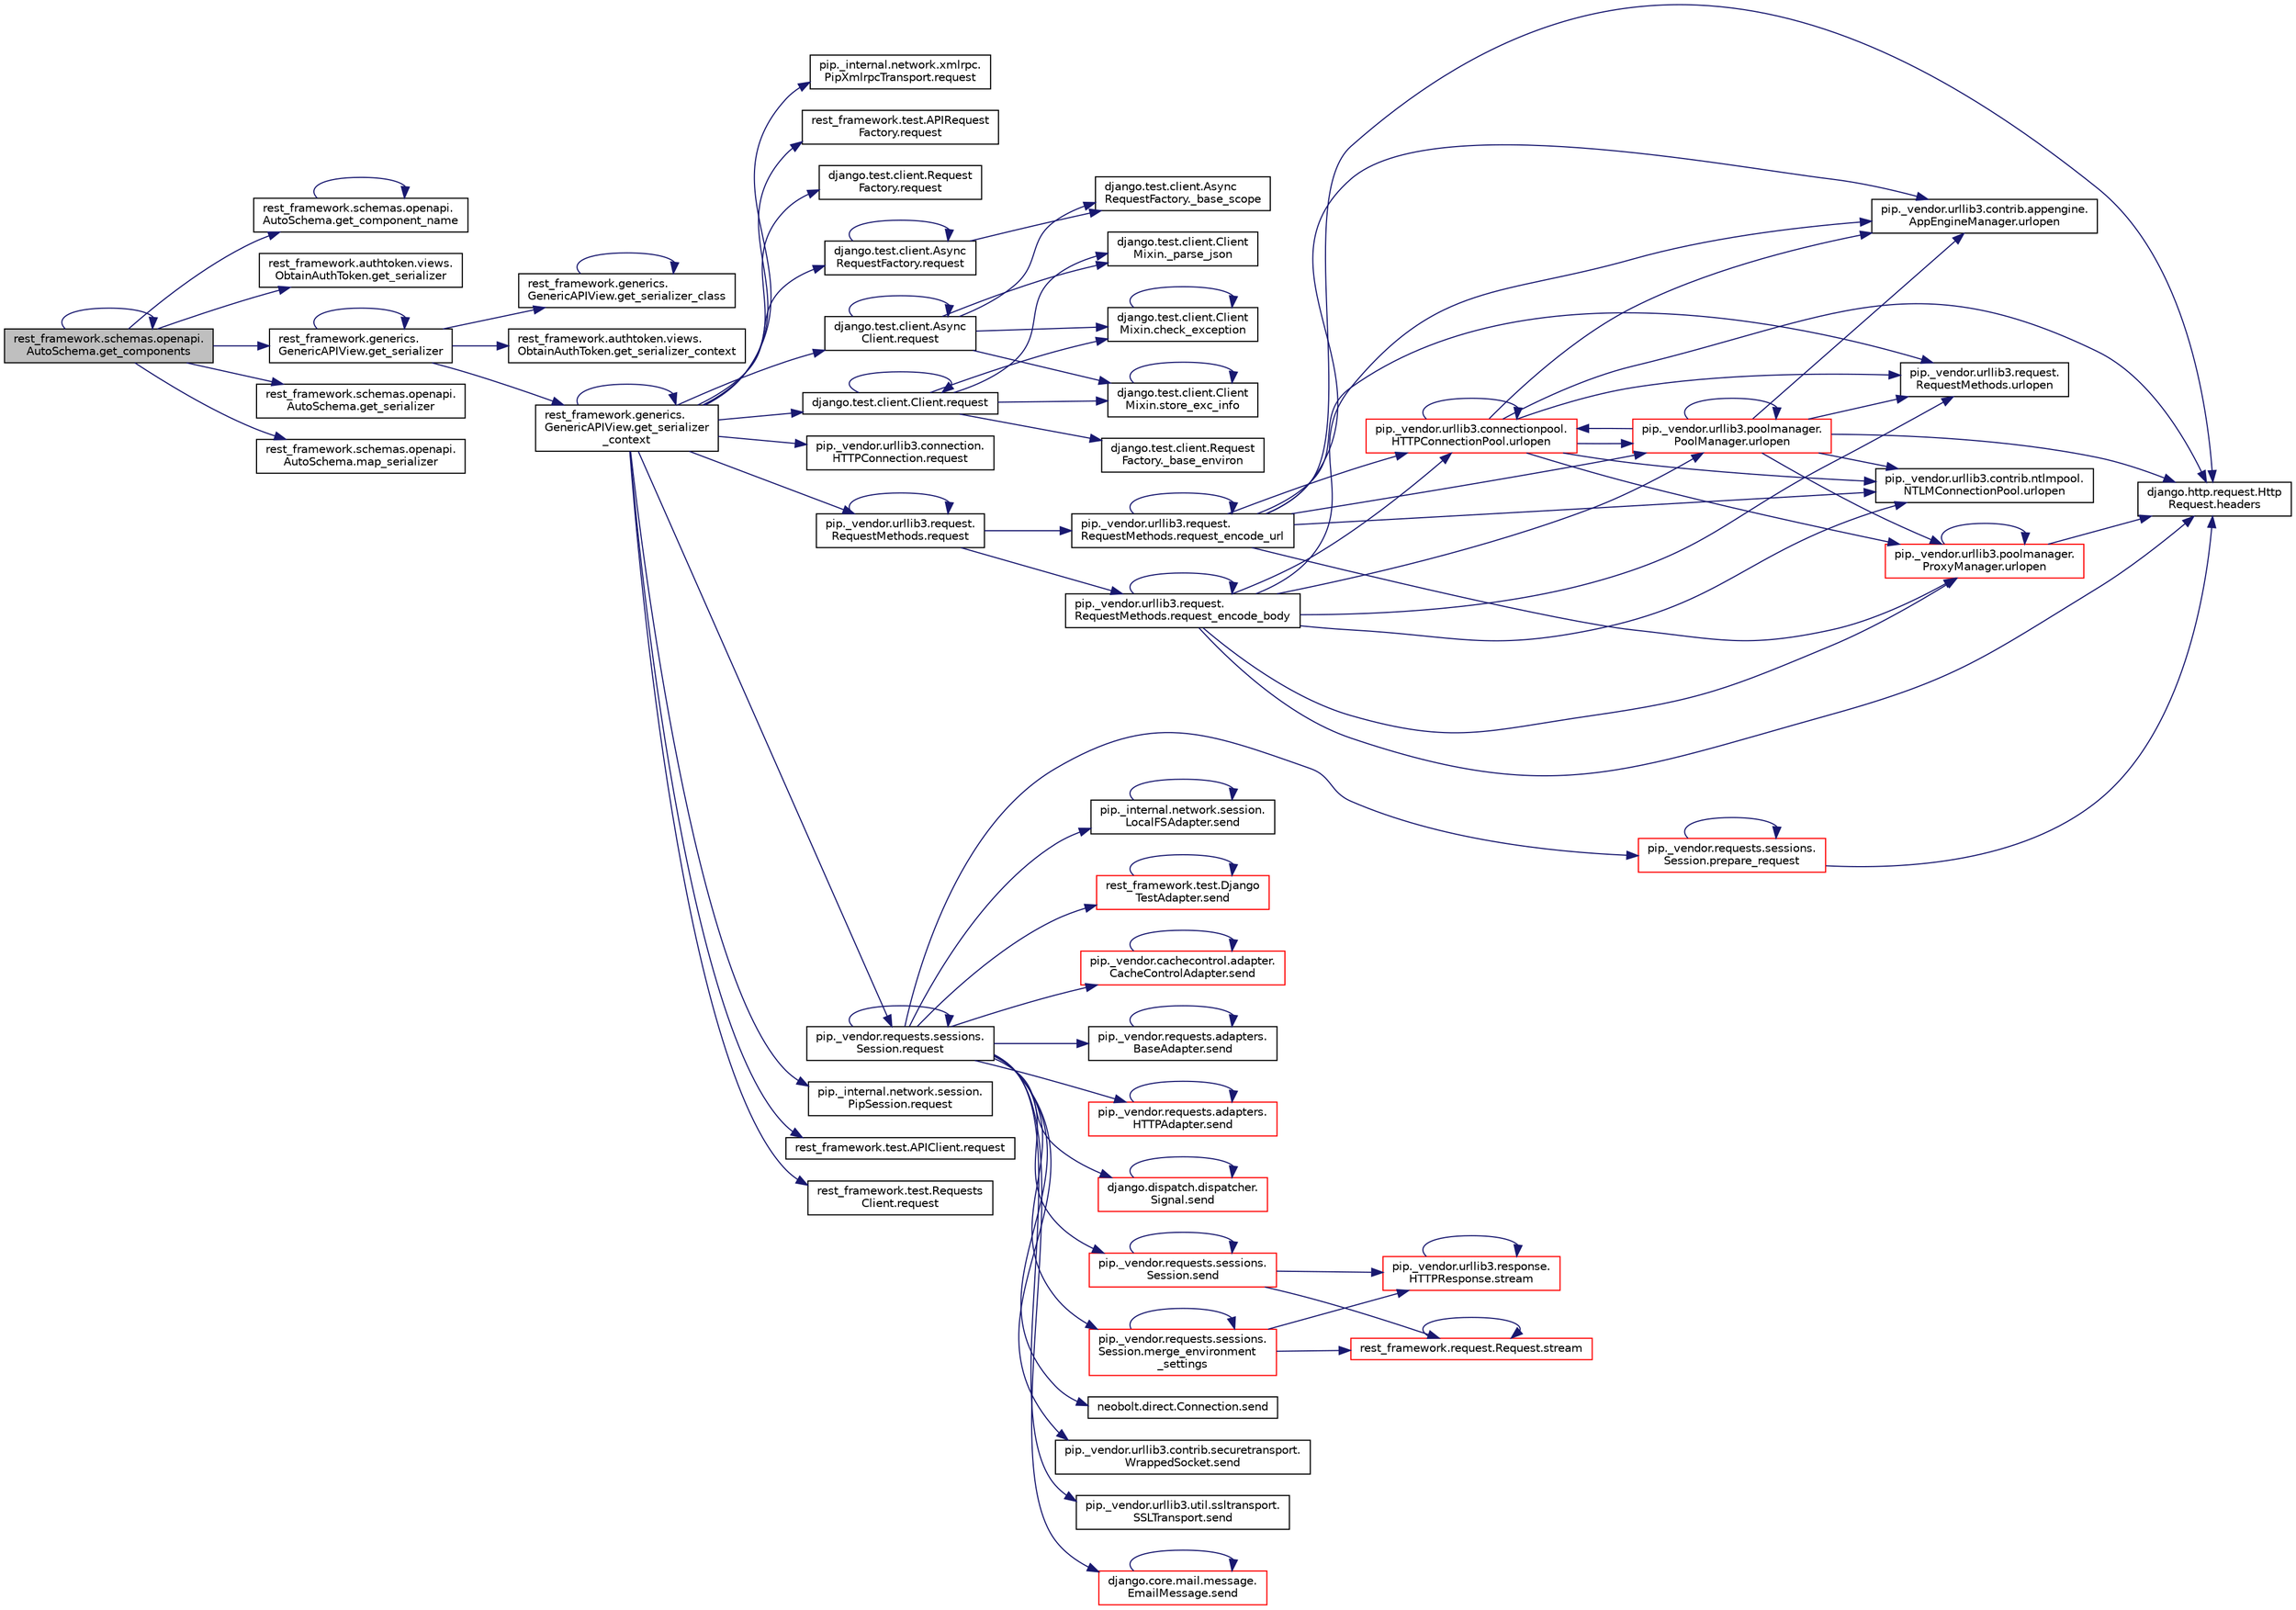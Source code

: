 digraph "rest_framework.schemas.openapi.AutoSchema.get_components"
{
 // LATEX_PDF_SIZE
  edge [fontname="Helvetica",fontsize="10",labelfontname="Helvetica",labelfontsize="10"];
  node [fontname="Helvetica",fontsize="10",shape=record];
  rankdir="LR";
  Node1 [label="rest_framework.schemas.openapi.\lAutoSchema.get_components",height=0.2,width=0.4,color="black", fillcolor="grey75", style="filled", fontcolor="black",tooltip=" "];
  Node1 -> Node2 [color="midnightblue",fontsize="10",style="solid",fontname="Helvetica"];
  Node2 [label="rest_framework.schemas.openapi.\lAutoSchema.get_component_name",height=0.2,width=0.4,color="black", fillcolor="white", style="filled",URL="$d4/d22/classrest__framework_1_1schemas_1_1openapi_1_1_auto_schema.html#af6d653a6ba60b955c06d89343a594186",tooltip=" "];
  Node2 -> Node2 [color="midnightblue",fontsize="10",style="solid",fontname="Helvetica"];
  Node1 -> Node1 [color="midnightblue",fontsize="10",style="solid",fontname="Helvetica"];
  Node1 -> Node3 [color="midnightblue",fontsize="10",style="solid",fontname="Helvetica"];
  Node3 [label="rest_framework.authtoken.views.\lObtainAuthToken.get_serializer",height=0.2,width=0.4,color="black", fillcolor="white", style="filled",URL="$df/d0a/classrest__framework_1_1authtoken_1_1views_1_1_obtain_auth_token.html#a64e052c41b386679983f29ed0cf841cc",tooltip=" "];
  Node1 -> Node4 [color="midnightblue",fontsize="10",style="solid",fontname="Helvetica"];
  Node4 [label="rest_framework.generics.\lGenericAPIView.get_serializer",height=0.2,width=0.4,color="black", fillcolor="white", style="filled",URL="$d9/d8f/classrest__framework_1_1generics_1_1_generic_a_p_i_view.html#ac90a1255125539486d46daee1bef8a32",tooltip=" "];
  Node4 -> Node4 [color="midnightblue",fontsize="10",style="solid",fontname="Helvetica"];
  Node4 -> Node5 [color="midnightblue",fontsize="10",style="solid",fontname="Helvetica"];
  Node5 [label="rest_framework.generics.\lGenericAPIView.get_serializer_class",height=0.2,width=0.4,color="black", fillcolor="white", style="filled",URL="$d9/d8f/classrest__framework_1_1generics_1_1_generic_a_p_i_view.html#ad9f3e5be976fc54f0e3fd27cec0abbce",tooltip=" "];
  Node5 -> Node5 [color="midnightblue",fontsize="10",style="solid",fontname="Helvetica"];
  Node4 -> Node6 [color="midnightblue",fontsize="10",style="solid",fontname="Helvetica"];
  Node6 [label="rest_framework.authtoken.views.\lObtainAuthToken.get_serializer_context",height=0.2,width=0.4,color="black", fillcolor="white", style="filled",URL="$df/d0a/classrest__framework_1_1authtoken_1_1views_1_1_obtain_auth_token.html#a64d6f1ebec0b9a5c857d2274691539cf",tooltip=" "];
  Node4 -> Node7 [color="midnightblue",fontsize="10",style="solid",fontname="Helvetica"];
  Node7 [label="rest_framework.generics.\lGenericAPIView.get_serializer\l_context",height=0.2,width=0.4,color="black", fillcolor="white", style="filled",URL="$d9/d8f/classrest__framework_1_1generics_1_1_generic_a_p_i_view.html#a3159afb09b75adc57becfe8911f565b3",tooltip=" "];
  Node7 -> Node7 [color="midnightblue",fontsize="10",style="solid",fontname="Helvetica"];
  Node7 -> Node8 [color="midnightblue",fontsize="10",style="solid",fontname="Helvetica"];
  Node8 [label="pip._internal.network.xmlrpc.\lPipXmlrpcTransport.request",height=0.2,width=0.4,color="black", fillcolor="white", style="filled",URL="$dd/d8a/classpip_1_1__internal_1_1network_1_1xmlrpc_1_1_pip_xmlrpc_transport.html#adb84317dcc522d845a56ce9cc4f82522",tooltip=" "];
  Node7 -> Node9 [color="midnightblue",fontsize="10",style="solid",fontname="Helvetica"];
  Node9 [label="rest_framework.test.APIRequest\lFactory.request",height=0.2,width=0.4,color="black", fillcolor="white", style="filled",URL="$da/d3c/classrest__framework_1_1test_1_1_a_p_i_request_factory.html#abd5931aada009b9fb1f1577613acd058",tooltip=" "];
  Node7 -> Node10 [color="midnightblue",fontsize="10",style="solid",fontname="Helvetica"];
  Node10 [label="django.test.client.Request\lFactory.request",height=0.2,width=0.4,color="black", fillcolor="white", style="filled",URL="$db/d7f/classdjango_1_1test_1_1client_1_1_request_factory.html#a12550839ba4cbabcf38bff0d2ff69f0a",tooltip=" "];
  Node7 -> Node11 [color="midnightblue",fontsize="10",style="solid",fontname="Helvetica"];
  Node11 [label="django.test.client.Async\lRequestFactory.request",height=0.2,width=0.4,color="black", fillcolor="white", style="filled",URL="$d6/de5/classdjango_1_1test_1_1client_1_1_async_request_factory.html#a8dcee74bc0f05203aa2aa2aad95555a9",tooltip=" "];
  Node11 -> Node12 [color="midnightblue",fontsize="10",style="solid",fontname="Helvetica"];
  Node12 [label="django.test.client.Async\lRequestFactory._base_scope",height=0.2,width=0.4,color="black", fillcolor="white", style="filled",URL="$d6/de5/classdjango_1_1test_1_1client_1_1_async_request_factory.html#a0f3b06a02852c6111eaab5a2c6b6b4fd",tooltip=" "];
  Node11 -> Node11 [color="midnightblue",fontsize="10",style="solid",fontname="Helvetica"];
  Node7 -> Node13 [color="midnightblue",fontsize="10",style="solid",fontname="Helvetica"];
  Node13 [label="django.test.client.Client.request",height=0.2,width=0.4,color="black", fillcolor="white", style="filled",URL="$d2/d2e/classdjango_1_1test_1_1client_1_1_client.html#a4b25cead120a234c08a522e016cb6138",tooltip=" "];
  Node13 -> Node14 [color="midnightblue",fontsize="10",style="solid",fontname="Helvetica"];
  Node14 [label="django.test.client.Request\lFactory._base_environ",height=0.2,width=0.4,color="black", fillcolor="white", style="filled",URL="$db/d7f/classdjango_1_1test_1_1client_1_1_request_factory.html#aebfbaaf544ab47e0aaaa3a282ab99dc2",tooltip=" "];
  Node13 -> Node15 [color="midnightblue",fontsize="10",style="solid",fontname="Helvetica"];
  Node15 [label="django.test.client.Client\lMixin._parse_json",height=0.2,width=0.4,color="black", fillcolor="white", style="filled",URL="$da/dd7/classdjango_1_1test_1_1client_1_1_client_mixin.html#a8286559999fe1a685cf2a3e398b01883",tooltip=" "];
  Node13 -> Node16 [color="midnightblue",fontsize="10",style="solid",fontname="Helvetica"];
  Node16 [label="django.test.client.Client\lMixin.check_exception",height=0.2,width=0.4,color="black", fillcolor="white", style="filled",URL="$da/dd7/classdjango_1_1test_1_1client_1_1_client_mixin.html#a3e5eb4fb98154c3fee071554699b0a02",tooltip=" "];
  Node16 -> Node16 [color="midnightblue",fontsize="10",style="solid",fontname="Helvetica"];
  Node13 -> Node13 [color="midnightblue",fontsize="10",style="solid",fontname="Helvetica"];
  Node13 -> Node17 [color="midnightblue",fontsize="10",style="solid",fontname="Helvetica"];
  Node17 [label="django.test.client.Client\lMixin.store_exc_info",height=0.2,width=0.4,color="black", fillcolor="white", style="filled",URL="$da/dd7/classdjango_1_1test_1_1client_1_1_client_mixin.html#a97e2ed480f9ee415e64f1764bdd38c31",tooltip=" "];
  Node17 -> Node17 [color="midnightblue",fontsize="10",style="solid",fontname="Helvetica"];
  Node7 -> Node18 [color="midnightblue",fontsize="10",style="solid",fontname="Helvetica"];
  Node18 [label="django.test.client.Async\lClient.request",height=0.2,width=0.4,color="black", fillcolor="white", style="filled",URL="$d9/dd7/classdjango_1_1test_1_1client_1_1_async_client.html#a38330cfdf01cb69d3dd0bdb8b9777bd9",tooltip=" "];
  Node18 -> Node12 [color="midnightblue",fontsize="10",style="solid",fontname="Helvetica"];
  Node18 -> Node15 [color="midnightblue",fontsize="10",style="solid",fontname="Helvetica"];
  Node18 -> Node16 [color="midnightblue",fontsize="10",style="solid",fontname="Helvetica"];
  Node18 -> Node18 [color="midnightblue",fontsize="10",style="solid",fontname="Helvetica"];
  Node18 -> Node17 [color="midnightblue",fontsize="10",style="solid",fontname="Helvetica"];
  Node7 -> Node19 [color="midnightblue",fontsize="10",style="solid",fontname="Helvetica"];
  Node19 [label="pip._vendor.urllib3.connection.\lHTTPConnection.request",height=0.2,width=0.4,color="black", fillcolor="white", style="filled",URL="$d2/d75/classpip_1_1__vendor_1_1urllib3_1_1connection_1_1_h_t_t_p_connection.html#ae44707607a133fa0d27085cc2ea9ef85",tooltip=" "];
  Node7 -> Node20 [color="midnightblue",fontsize="10",style="solid",fontname="Helvetica"];
  Node20 [label="pip._vendor.urllib3.request.\lRequestMethods.request",height=0.2,width=0.4,color="black", fillcolor="white", style="filled",URL="$de/d48/classpip_1_1__vendor_1_1urllib3_1_1request_1_1_request_methods.html#a875ca454fac77c856bdf0cbe44f8fb64",tooltip=" "];
  Node20 -> Node20 [color="midnightblue",fontsize="10",style="solid",fontname="Helvetica"];
  Node20 -> Node21 [color="midnightblue",fontsize="10",style="solid",fontname="Helvetica"];
  Node21 [label="pip._vendor.urllib3.request.\lRequestMethods.request_encode_body",height=0.2,width=0.4,color="black", fillcolor="white", style="filled",URL="$de/d48/classpip_1_1__vendor_1_1urllib3_1_1request_1_1_request_methods.html#aac879ba72efb676310e8298a97b07ef8",tooltip=" "];
  Node21 -> Node22 [color="midnightblue",fontsize="10",style="solid",fontname="Helvetica"];
  Node22 [label="django.http.request.Http\lRequest.headers",height=0.2,width=0.4,color="black", fillcolor="white", style="filled",URL="$d1/ded/classdjango_1_1http_1_1request_1_1_http_request.html#a0fed8b781301745131bfbbcaf6a415f9",tooltip=" "];
  Node21 -> Node21 [color="midnightblue",fontsize="10",style="solid",fontname="Helvetica"];
  Node21 -> Node23 [color="midnightblue",fontsize="10",style="solid",fontname="Helvetica"];
  Node23 [label="pip._vendor.urllib3.request.\lRequestMethods.urlopen",height=0.2,width=0.4,color="black", fillcolor="white", style="filled",URL="$de/d48/classpip_1_1__vendor_1_1urllib3_1_1request_1_1_request_methods.html#a53606b0ea8e4ad83aa5a1c75ab3a5ee8",tooltip=" "];
  Node21 -> Node24 [color="midnightblue",fontsize="10",style="solid",fontname="Helvetica"];
  Node24 [label="pip._vendor.urllib3.contrib.ntlmpool.\lNTLMConnectionPool.urlopen",height=0.2,width=0.4,color="black", fillcolor="white", style="filled",URL="$de/d51/classpip_1_1__vendor_1_1urllib3_1_1contrib_1_1ntlmpool_1_1_n_t_l_m_connection_pool.html#a623f3d73de05c5e06039781aef1b82c5",tooltip=" "];
  Node21 -> Node25 [color="midnightblue",fontsize="10",style="solid",fontname="Helvetica"];
  Node25 [label="pip._vendor.urllib3.connectionpool.\lHTTPConnectionPool.urlopen",height=0.2,width=0.4,color="red", fillcolor="white", style="filled",URL="$d7/d7c/classpip_1_1__vendor_1_1urllib3_1_1connectionpool_1_1_h_t_t_p_connection_pool.html#a2b735d39098003139c3dd615eff57406",tooltip=" "];
  Node25 -> Node22 [color="midnightblue",fontsize="10",style="solid",fontname="Helvetica"];
  Node25 -> Node23 [color="midnightblue",fontsize="10",style="solid",fontname="Helvetica"];
  Node25 -> Node24 [color="midnightblue",fontsize="10",style="solid",fontname="Helvetica"];
  Node25 -> Node25 [color="midnightblue",fontsize="10",style="solid",fontname="Helvetica"];
  Node25 -> Node38 [color="midnightblue",fontsize="10",style="solid",fontname="Helvetica"];
  Node38 [label="pip._vendor.urllib3.contrib.appengine.\lAppEngineManager.urlopen",height=0.2,width=0.4,color="black", fillcolor="white", style="filled",URL="$d6/da8/classpip_1_1__vendor_1_1urllib3_1_1contrib_1_1appengine_1_1_app_engine_manager.html#a255d845a998c8a6716a84096d77652ad",tooltip=" "];
  Node25 -> Node39 [color="midnightblue",fontsize="10",style="solid",fontname="Helvetica"];
  Node39 [label="pip._vendor.urllib3.poolmanager.\lPoolManager.urlopen",height=0.2,width=0.4,color="red", fillcolor="white", style="filled",URL="$db/d75/classpip_1_1__vendor_1_1urllib3_1_1poolmanager_1_1_pool_manager.html#a66b3d290c006a396a5969aa1b8dda606",tooltip=" "];
  Node39 -> Node22 [color="midnightblue",fontsize="10",style="solid",fontname="Helvetica"];
  Node39 -> Node23 [color="midnightblue",fontsize="10",style="solid",fontname="Helvetica"];
  Node39 -> Node24 [color="midnightblue",fontsize="10",style="solid",fontname="Helvetica"];
  Node39 -> Node25 [color="midnightblue",fontsize="10",style="solid",fontname="Helvetica"];
  Node39 -> Node38 [color="midnightblue",fontsize="10",style="solid",fontname="Helvetica"];
  Node39 -> Node39 [color="midnightblue",fontsize="10",style="solid",fontname="Helvetica"];
  Node39 -> Node48 [color="midnightblue",fontsize="10",style="solid",fontname="Helvetica"];
  Node48 [label="pip._vendor.urllib3.poolmanager.\lProxyManager.urlopen",height=0.2,width=0.4,color="red", fillcolor="white", style="filled",URL="$d6/df4/classpip_1_1__vendor_1_1urllib3_1_1poolmanager_1_1_proxy_manager.html#a68b6325b8aeaa3fc49302757dc612033",tooltip=" "];
  Node48 -> Node22 [color="midnightblue",fontsize="10",style="solid",fontname="Helvetica"];
  Node48 -> Node48 [color="midnightblue",fontsize="10",style="solid",fontname="Helvetica"];
  Node25 -> Node48 [color="midnightblue",fontsize="10",style="solid",fontname="Helvetica"];
  Node21 -> Node38 [color="midnightblue",fontsize="10",style="solid",fontname="Helvetica"];
  Node21 -> Node39 [color="midnightblue",fontsize="10",style="solid",fontname="Helvetica"];
  Node21 -> Node48 [color="midnightblue",fontsize="10",style="solid",fontname="Helvetica"];
  Node20 -> Node50 [color="midnightblue",fontsize="10",style="solid",fontname="Helvetica"];
  Node50 [label="pip._vendor.urllib3.request.\lRequestMethods.request_encode_url",height=0.2,width=0.4,color="black", fillcolor="white", style="filled",URL="$de/d48/classpip_1_1__vendor_1_1urllib3_1_1request_1_1_request_methods.html#ac51c7d4e15837f451bceb26cd4dd19a3",tooltip=" "];
  Node50 -> Node22 [color="midnightblue",fontsize="10",style="solid",fontname="Helvetica"];
  Node50 -> Node50 [color="midnightblue",fontsize="10",style="solid",fontname="Helvetica"];
  Node50 -> Node23 [color="midnightblue",fontsize="10",style="solid",fontname="Helvetica"];
  Node50 -> Node24 [color="midnightblue",fontsize="10",style="solid",fontname="Helvetica"];
  Node50 -> Node25 [color="midnightblue",fontsize="10",style="solid",fontname="Helvetica"];
  Node50 -> Node38 [color="midnightblue",fontsize="10",style="solid",fontname="Helvetica"];
  Node50 -> Node39 [color="midnightblue",fontsize="10",style="solid",fontname="Helvetica"];
  Node50 -> Node48 [color="midnightblue",fontsize="10",style="solid",fontname="Helvetica"];
  Node7 -> Node51 [color="midnightblue",fontsize="10",style="solid",fontname="Helvetica"];
  Node51 [label="pip._vendor.requests.sessions.\lSession.request",height=0.2,width=0.4,color="black", fillcolor="white", style="filled",URL="$da/de9/classpip_1_1__vendor_1_1requests_1_1sessions_1_1_session.html#a718b60e99280c6ef1a346cb6dc0a90c8",tooltip=" "];
  Node51 -> Node52 [color="midnightblue",fontsize="10",style="solid",fontname="Helvetica"];
  Node52 [label="pip._vendor.requests.sessions.\lSession.merge_environment\l_settings",height=0.2,width=0.4,color="red", fillcolor="white", style="filled",URL="$da/de9/classpip_1_1__vendor_1_1requests_1_1sessions_1_1_session.html#a281aa976ac215f2b76d4309e4091a7a4",tooltip=" "];
  Node52 -> Node52 [color="midnightblue",fontsize="10",style="solid",fontname="Helvetica"];
  Node52 -> Node53 [color="midnightblue",fontsize="10",style="solid",fontname="Helvetica"];
  Node53 [label="rest_framework.request.Request.stream",height=0.2,width=0.4,color="red", fillcolor="white", style="filled",URL="$d9/d48/classrest__framework_1_1request_1_1_request.html#af4b0ad5f3b472837e6bc511bbe8ef6ee",tooltip=" "];
  Node53 -> Node53 [color="midnightblue",fontsize="10",style="solid",fontname="Helvetica"];
  Node52 -> Node55 [color="midnightblue",fontsize="10",style="solid",fontname="Helvetica"];
  Node55 [label="pip._vendor.urllib3.response.\lHTTPResponse.stream",height=0.2,width=0.4,color="red", fillcolor="white", style="filled",URL="$dd/d5a/classpip_1_1__vendor_1_1urllib3_1_1response_1_1_h_t_t_p_response.html#aad7ca8755c86a2cfe56f28e64b7f9e77",tooltip=" "];
  Node55 -> Node55 [color="midnightblue",fontsize="10",style="solid",fontname="Helvetica"];
  Node51 -> Node5531 [color="midnightblue",fontsize="10",style="solid",fontname="Helvetica"];
  Node5531 [label="pip._vendor.requests.sessions.\lSession.prepare_request",height=0.2,width=0.4,color="red", fillcolor="white", style="filled",URL="$da/de9/classpip_1_1__vendor_1_1requests_1_1sessions_1_1_session.html#a9ff769c5610b100b08ca3a357b44eb2a",tooltip=" "];
  Node5531 -> Node22 [color="midnightblue",fontsize="10",style="solid",fontname="Helvetica"];
  Node5531 -> Node5531 [color="midnightblue",fontsize="10",style="solid",fontname="Helvetica"];
  Node51 -> Node51 [color="midnightblue",fontsize="10",style="solid",fontname="Helvetica"];
  Node51 -> Node2836 [color="midnightblue",fontsize="10",style="solid",fontname="Helvetica"];
  Node2836 [label="neobolt.direct.Connection.send",height=0.2,width=0.4,color="black", fillcolor="white", style="filled",URL="$d8/db4/classneobolt_1_1direct_1_1_connection.html#a57f1249f7411c31d732c3960e81dde43",tooltip=" "];
  Node51 -> Node2837 [color="midnightblue",fontsize="10",style="solid",fontname="Helvetica"];
  Node2837 [label="pip._vendor.urllib3.contrib.securetransport.\lWrappedSocket.send",height=0.2,width=0.4,color="black", fillcolor="white", style="filled",URL="$da/dfd/classpip_1_1__vendor_1_1urllib3_1_1contrib_1_1securetransport_1_1_wrapped_socket.html#a28869d3bbbcd6d0517f106a7192642f5",tooltip=" "];
  Node51 -> Node2838 [color="midnightblue",fontsize="10",style="solid",fontname="Helvetica"];
  Node2838 [label="pip._vendor.urllib3.util.ssltransport.\lSSLTransport.send",height=0.2,width=0.4,color="black", fillcolor="white", style="filled",URL="$d5/d5b/classpip_1_1__vendor_1_1urllib3_1_1util_1_1ssltransport_1_1_s_s_l_transport.html#aa73bada90e50687b906be549f6dee2d2",tooltip=" "];
  Node51 -> Node2839 [color="midnightblue",fontsize="10",style="solid",fontname="Helvetica"];
  Node2839 [label="django.core.mail.message.\lEmailMessage.send",height=0.2,width=0.4,color="red", fillcolor="white", style="filled",URL="$d9/d6b/classdjango_1_1core_1_1mail_1_1message_1_1_email_message.html#a0ed07ca9ef5dc033d04da5e8ea6aae2d",tooltip=" "];
  Node2839 -> Node2839 [color="midnightblue",fontsize="10",style="solid",fontname="Helvetica"];
  Node51 -> Node2844 [color="midnightblue",fontsize="10",style="solid",fontname="Helvetica"];
  Node2844 [label="pip._internal.network.session.\lLocalFSAdapter.send",height=0.2,width=0.4,color="black", fillcolor="white", style="filled",URL="$d4/dd3/classpip_1_1__internal_1_1network_1_1session_1_1_local_f_s_adapter.html#afef6a4cb7abd169ba52782dfd386ffb3",tooltip=" "];
  Node2844 -> Node2844 [color="midnightblue",fontsize="10",style="solid",fontname="Helvetica"];
  Node51 -> Node2845 [color="midnightblue",fontsize="10",style="solid",fontname="Helvetica"];
  Node2845 [label="pip._vendor.requests.sessions.\lSession.send",height=0.2,width=0.4,color="red", fillcolor="white", style="filled",URL="$da/de9/classpip_1_1__vendor_1_1requests_1_1sessions_1_1_session.html#ae8fcb76dca3180b80dfd66c07587aeb2",tooltip=" "];
  Node2845 -> Node2845 [color="midnightblue",fontsize="10",style="solid",fontname="Helvetica"];
  Node2845 -> Node53 [color="midnightblue",fontsize="10",style="solid",fontname="Helvetica"];
  Node2845 -> Node55 [color="midnightblue",fontsize="10",style="solid",fontname="Helvetica"];
  Node51 -> Node2853 [color="midnightblue",fontsize="10",style="solid",fontname="Helvetica"];
  Node2853 [label="rest_framework.test.Django\lTestAdapter.send",height=0.2,width=0.4,color="red", fillcolor="white", style="filled",URL="$d5/d3b/classrest__framework_1_1test_1_1_django_test_adapter.html#aba6196e041138f7fc6a674001c84ae9e",tooltip=" "];
  Node2853 -> Node2853 [color="midnightblue",fontsize="10",style="solid",fontname="Helvetica"];
  Node51 -> Node2858 [color="midnightblue",fontsize="10",style="solid",fontname="Helvetica"];
  Node2858 [label="pip._vendor.cachecontrol.adapter.\lCacheControlAdapter.send",height=0.2,width=0.4,color="red", fillcolor="white", style="filled",URL="$d6/def/classpip_1_1__vendor_1_1cachecontrol_1_1adapter_1_1_cache_control_adapter.html#abddb11a29bd96615d01a19259912ef5d",tooltip=" "];
  Node2858 -> Node2858 [color="midnightblue",fontsize="10",style="solid",fontname="Helvetica"];
  Node51 -> Node2859 [color="midnightblue",fontsize="10",style="solid",fontname="Helvetica"];
  Node2859 [label="pip._vendor.requests.adapters.\lBaseAdapter.send",height=0.2,width=0.4,color="black", fillcolor="white", style="filled",URL="$d0/deb/classpip_1_1__vendor_1_1requests_1_1adapters_1_1_base_adapter.html#a837d77918210137cc87558a6e24621c7",tooltip=" "];
  Node2859 -> Node2859 [color="midnightblue",fontsize="10",style="solid",fontname="Helvetica"];
  Node51 -> Node2860 [color="midnightblue",fontsize="10",style="solid",fontname="Helvetica"];
  Node2860 [label="pip._vendor.requests.adapters.\lHTTPAdapter.send",height=0.2,width=0.4,color="red", fillcolor="white", style="filled",URL="$da/dd8/classpip_1_1__vendor_1_1requests_1_1adapters_1_1_h_t_t_p_adapter.html#a6b8cb9b4129cbc1c9aa685dc69f869a4",tooltip=" "];
  Node2860 -> Node2860 [color="midnightblue",fontsize="10",style="solid",fontname="Helvetica"];
  Node51 -> Node2866 [color="midnightblue",fontsize="10",style="solid",fontname="Helvetica"];
  Node2866 [label="django.dispatch.dispatcher.\lSignal.send",height=0.2,width=0.4,color="red", fillcolor="white", style="filled",URL="$d0/d86/classdjango_1_1dispatch_1_1dispatcher_1_1_signal.html#a07a0ab4d36f331ee1b1472be7d18472d",tooltip=" "];
  Node2866 -> Node2866 [color="midnightblue",fontsize="10",style="solid",fontname="Helvetica"];
  Node7 -> Node481 [color="midnightblue",fontsize="10",style="solid",fontname="Helvetica"];
  Node481 [label="pip._internal.network.session.\lPipSession.request",height=0.2,width=0.4,color="black", fillcolor="white", style="filled",URL="$d9/dc2/classpip_1_1__internal_1_1network_1_1session_1_1_pip_session.html#a9c968f2f764cbd41db6684fafb5b1e6a",tooltip=" "];
  Node7 -> Node479 [color="midnightblue",fontsize="10",style="solid",fontname="Helvetica"];
  Node479 [label="rest_framework.test.APIClient.request",height=0.2,width=0.4,color="black", fillcolor="white", style="filled",URL="$da/d51/classrest__framework_1_1test_1_1_a_p_i_client.html#a77b55b2a0a90921243b61303fc37e59d",tooltip=" "];
  Node7 -> Node480 [color="midnightblue",fontsize="10",style="solid",fontname="Helvetica"];
  Node480 [label="rest_framework.test.Requests\lClient.request",height=0.2,width=0.4,color="black", fillcolor="white", style="filled",URL="$de/dc8/classrest__framework_1_1test_1_1_requests_client.html#ae6de53b1244ae8817b8bf8d6838b72ba",tooltip=" "];
  Node1 -> Node5277 [color="midnightblue",fontsize="10",style="solid",fontname="Helvetica"];
  Node5277 [label="rest_framework.schemas.openapi.\lAutoSchema.get_serializer",height=0.2,width=0.4,color="black", fillcolor="white", style="filled",URL="$d4/d22/classrest__framework_1_1schemas_1_1openapi_1_1_auto_schema.html#aaa41fcf9c2b5f19d335dd4fc9f9f6fc8",tooltip=" "];
  Node1 -> Node5290 [color="midnightblue",fontsize="10",style="solid",fontname="Helvetica"];
  Node5290 [label="rest_framework.schemas.openapi.\lAutoSchema.map_serializer",height=0.2,width=0.4,color="black", fillcolor="white", style="filled",URL="$d4/d22/classrest__framework_1_1schemas_1_1openapi_1_1_auto_schema.html#aa3d09d1b7035c084ac772f61bab085df",tooltip=" "];
}

